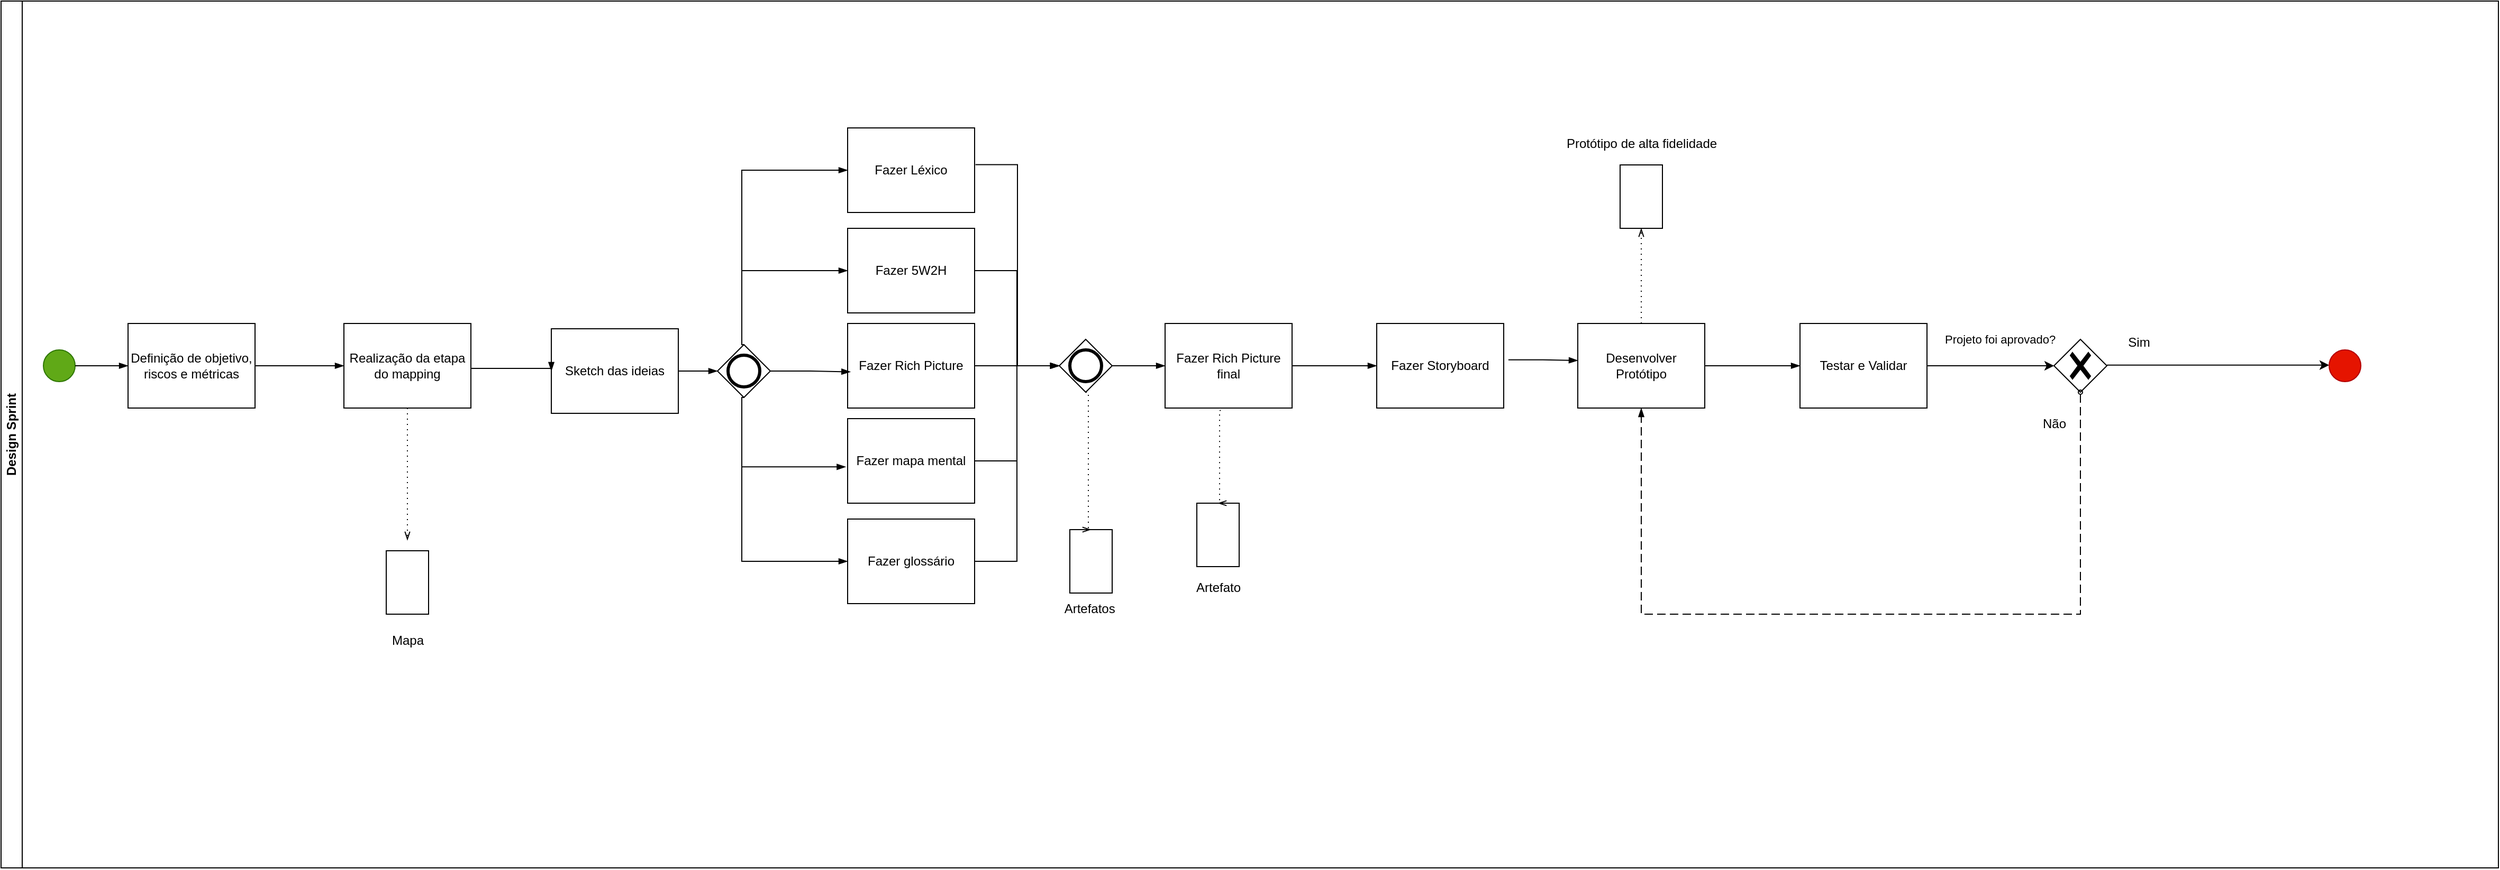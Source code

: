 <mxfile version="26.2.12">
  <diagram name="Página-1" id="-0vIZO9CM7_bcXnAtnFQ">
    <mxGraphModel dx="1606" dy="863" grid="1" gridSize="10" guides="1" tooltips="1" connect="1" arrows="1" fold="1" page="1" pageScale="1" pageWidth="827" pageHeight="1169" math="0" shadow="0">
      <root>
        <mxCell id="0" />
        <mxCell id="1" parent="0" />
        <mxCell id="iNQMAxsxvGLHzxNONDUa-1" value="Design Sprint" style="swimlane;startSize=20;horizontal=0;html=1;whiteSpace=wrap;" vertex="1" parent="1">
          <mxGeometry x="30" y="30" width="2360" height="820.03" as="geometry" />
        </mxCell>
        <mxCell id="iNQMAxsxvGLHzxNONDUa-2" value="Definição de objetivo, riscos e métricas" style="points=[[0.25,0,0],[0.5,0,0],[0.75,0,0],[1,0.25,0],[1,0.5,0],[1,0.75,0],[0.75,1,0],[0.5,1,0],[0.25,1,0],[0,0.75,0],[0,0.5,0],[0,0.25,0]];shape=mxgraph.bpmn.task2;whiteSpace=wrap;rectStyle=rounded;size=10;html=1;container=1;expand=0;collapsible=0;bpmnShapeType=call;taskMarker=user;" vertex="1" parent="iNQMAxsxvGLHzxNONDUa-1">
          <mxGeometry x="120" y="305" width="120" height="80" as="geometry" />
        </mxCell>
        <mxCell id="iNQMAxsxvGLHzxNONDUa-3" value="Realização da etapa do mapping" style="points=[[0.25,0,0],[0.5,0,0],[0.75,0,0],[1,0.25,0],[1,0.5,0],[1,0.75,0],[0.75,1,0],[0.5,1,0],[0.25,1,0],[0,0.75,0],[0,0.5,0],[0,0.25,0]];shape=mxgraph.bpmn.task2;whiteSpace=wrap;rectStyle=rounded;size=10;html=1;container=1;expand=0;collapsible=0;bpmnShapeType=call;taskMarker=user;" vertex="1" parent="iNQMAxsxvGLHzxNONDUa-1">
          <mxGeometry x="324" y="305" width="120" height="80" as="geometry" />
        </mxCell>
        <mxCell id="iNQMAxsxvGLHzxNONDUa-14" value="" style="points=[[0.145,0.145,0],[0.5,0,0],[0.855,0.145,0],[1,0.5,0],[0.855,0.855,0],[0.5,1,0],[0.145,0.855,0],[0,0.5,0]];shape=mxgraph.bpmn.event;html=1;verticalLabelPosition=bottom;labelBackgroundColor=#ffffff;verticalAlign=top;align=center;perimeter=ellipsePerimeter;outlineConnect=0;aspect=fixed;outline=standard;symbol=general;fillColor=#60a917;strokeColor=#2D7600;fontColor=#ffffff;" vertex="1" parent="iNQMAxsxvGLHzxNONDUa-1">
          <mxGeometry x="40" y="330.0" width="30" height="30" as="geometry" />
        </mxCell>
        <mxCell id="iNQMAxsxvGLHzxNONDUa-35" value="Fazer Rich Picture final" style="points=[[0.25,0,0],[0.5,0,0],[0.75,0,0],[1,0.25,0],[1,0.5,0],[1,0.75,0],[0.75,1,0],[0.5,1,0],[0.25,1,0],[0,0.75,0],[0,0.5,0],[0,0.25,0]];shape=mxgraph.bpmn.task2;whiteSpace=wrap;rectStyle=rounded;size=10;html=1;container=1;expand=0;collapsible=0;bpmnShapeType=call;taskMarker=user;" vertex="1" parent="iNQMAxsxvGLHzxNONDUa-1">
          <mxGeometry x="1100" y="305" width="120" height="80" as="geometry" />
        </mxCell>
        <mxCell id="iNQMAxsxvGLHzxNONDUa-7" value="Sketch das ideias" style="points=[[0.25,0,0],[0.5,0,0],[0.75,0,0],[1,0.25,0],[1,0.5,0],[1,0.75,0],[0.75,1,0],[0.5,1,0],[0.25,1,0],[0,0.75,0],[0,0.5,0],[0,0.25,0]];shape=mxgraph.bpmn.task2;whiteSpace=wrap;rectStyle=rounded;size=10;html=1;container=1;expand=0;collapsible=0;bpmnShapeType=call;taskMarker=user;" vertex="1" parent="iNQMAxsxvGLHzxNONDUa-1">
          <mxGeometry x="520" y="310" width="120" height="80" as="geometry" />
        </mxCell>
        <mxCell id="iNQMAxsxvGLHzxNONDUa-8" value="" style="points=[[0.25,0.25,0],[0.5,0,0],[0.75,0.25,0],[1,0.5,0],[0.75,0.75,0],[0.5,1,0],[0.25,0.75,0],[0,0.5,0]];shape=mxgraph.bpmn.gateway2;html=1;verticalLabelPosition=bottom;labelBackgroundColor=#ffffff;verticalAlign=top;align=center;perimeter=rhombusPerimeter;outlineConnect=0;outline=end;symbol=general;" vertex="1" parent="iNQMAxsxvGLHzxNONDUa-1">
          <mxGeometry x="1000" y="320" width="50" height="50" as="geometry" />
        </mxCell>
        <mxCell id="iNQMAxsxvGLHzxNONDUa-9" value="" style="points=[[0.25,0.25,0],[0.5,0,0],[0.75,0.25,0],[1,0.5,0],[0.75,0.75,0],[0.5,1,0],[0.25,0.75,0],[0,0.5,0]];shape=mxgraph.bpmn.gateway2;html=1;verticalLabelPosition=bottom;labelBackgroundColor=#ffffff;verticalAlign=top;align=center;perimeter=rhombusPerimeter;outlineConnect=0;outline=end;symbol=general;" vertex="1" parent="iNQMAxsxvGLHzxNONDUa-1">
          <mxGeometry x="677" y="325" width="50" height="50" as="geometry" />
        </mxCell>
        <mxCell id="iNQMAxsxvGLHzxNONDUa-10" value="Fazer Rich Picture" style="points=[[0.25,0,0],[0.5,0,0],[0.75,0,0],[1,0.25,0],[1,0.5,0],[1,0.75,0],[0.75,1,0],[0.5,1,0],[0.25,1,0],[0,0.75,0],[0,0.5,0],[0,0.25,0]];shape=mxgraph.bpmn.task2;whiteSpace=wrap;rectStyle=rounded;size=10;html=1;container=1;expand=0;collapsible=0;bpmnShapeType=call;taskMarker=user;" vertex="1" parent="iNQMAxsxvGLHzxNONDUa-1">
          <mxGeometry x="800" y="305" width="120" height="80" as="geometry" />
        </mxCell>
        <mxCell id="iNQMAxsxvGLHzxNONDUa-11" value="Fazer mapa mental" style="points=[[0.25,0,0],[0.5,0,0],[0.75,0,0],[1,0.25,0],[1,0.5,0],[1,0.75,0],[0.75,1,0],[0.5,1,0],[0.25,1,0],[0,0.75,0],[0,0.5,0],[0,0.25,0]];shape=mxgraph.bpmn.task2;whiteSpace=wrap;rectStyle=rounded;size=10;html=1;container=1;expand=0;collapsible=0;bpmnShapeType=call;taskMarker=user;" vertex="1" parent="iNQMAxsxvGLHzxNONDUa-1">
          <mxGeometry x="800" y="395" width="120" height="80" as="geometry" />
        </mxCell>
        <mxCell id="iNQMAxsxvGLHzxNONDUa-12" value="Fazer 5W2H" style="points=[[0.25,0,0],[0.5,0,0],[0.75,0,0],[1,0.25,0],[1,0.5,0],[1,0.75,0],[0.75,1,0],[0.5,1,0],[0.25,1,0],[0,0.75,0],[0,0.5,0],[0,0.25,0]];shape=mxgraph.bpmn.task2;whiteSpace=wrap;rectStyle=rounded;size=10;html=1;container=1;expand=0;collapsible=0;bpmnShapeType=call;taskMarker=user;" vertex="1" parent="iNQMAxsxvGLHzxNONDUa-1">
          <mxGeometry x="800" y="215" width="120" height="80" as="geometry" />
        </mxCell>
        <mxCell id="iNQMAxsxvGLHzxNONDUa-16" value="" style="edgeStyle=elbowEdgeStyle;fontSize=12;html=1;endArrow=blockThin;endFill=1;rounded=0;exitX=1;exitY=0.5;exitDx=0;exitDy=0;exitPerimeter=0;entryX=0;entryY=0.5;entryDx=0;entryDy=0;entryPerimeter=0;" edge="1" parent="iNQMAxsxvGLHzxNONDUa-1" source="iNQMAxsxvGLHzxNONDUa-7" target="iNQMAxsxvGLHzxNONDUa-9">
          <mxGeometry width="160" relative="1" as="geometry">
            <mxPoint x="420" y="340" as="sourcePoint" />
            <mxPoint x="580" y="340" as="targetPoint" />
          </mxGeometry>
        </mxCell>
        <mxCell id="iNQMAxsxvGLHzxNONDUa-17" value="" style="edgeStyle=elbowEdgeStyle;fontSize=12;html=1;endArrow=blockThin;endFill=1;rounded=0;exitX=0.5;exitY=0;exitDx=0;exitDy=0;exitPerimeter=0;entryX=0;entryY=0.5;entryDx=0;entryDy=0;entryPerimeter=0;" edge="1" parent="iNQMAxsxvGLHzxNONDUa-1" source="iNQMAxsxvGLHzxNONDUa-9" target="iNQMAxsxvGLHzxNONDUa-12">
          <mxGeometry width="160" relative="1" as="geometry">
            <mxPoint x="420" y="340" as="sourcePoint" />
            <mxPoint x="580" y="340" as="targetPoint" />
            <Array as="points">
              <mxPoint x="700" y="250" />
            </Array>
          </mxGeometry>
        </mxCell>
        <mxCell id="iNQMAxsxvGLHzxNONDUa-18" value="" style="edgeStyle=elbowEdgeStyle;fontSize=12;html=1;endArrow=blockThin;endFill=1;rounded=0;exitX=1;exitY=0.5;exitDx=0;exitDy=0;exitPerimeter=0;entryX=0.022;entryY=0.572;entryDx=0;entryDy=0;entryPerimeter=0;" edge="1" parent="iNQMAxsxvGLHzxNONDUa-1" source="iNQMAxsxvGLHzxNONDUa-9" target="iNQMAxsxvGLHzxNONDUa-10">
          <mxGeometry width="160" relative="1" as="geometry">
            <mxPoint x="710" y="340" as="sourcePoint" />
            <mxPoint x="790" y="350" as="targetPoint" />
          </mxGeometry>
        </mxCell>
        <mxCell id="iNQMAxsxvGLHzxNONDUa-19" value="" style="edgeStyle=elbowEdgeStyle;fontSize=12;html=1;endArrow=blockThin;endFill=1;rounded=0;exitX=0.5;exitY=1;exitDx=0;exitDy=0;exitPerimeter=0;entryX=-0.015;entryY=0.571;entryDx=0;entryDy=0;entryPerimeter=0;" edge="1" parent="iNQMAxsxvGLHzxNONDUa-1" source="iNQMAxsxvGLHzxNONDUa-9" target="iNQMAxsxvGLHzxNONDUa-11">
          <mxGeometry width="160" relative="1" as="geometry">
            <mxPoint x="710" y="340" as="sourcePoint" />
            <mxPoint x="870" y="340" as="targetPoint" />
            <Array as="points">
              <mxPoint x="700" y="450" />
            </Array>
          </mxGeometry>
        </mxCell>
        <mxCell id="iNQMAxsxvGLHzxNONDUa-21" value="" style="shape=mxgraph.bpmn.data2;labelPosition=center;verticalLabelPosition=bottom;align=center;verticalAlign=top;size=15;html=1;bpmnTransferType=none;isCollection=1;" vertex="1" parent="iNQMAxsxvGLHzxNONDUa-1">
          <mxGeometry x="1010" y="500" width="40" height="60" as="geometry" />
        </mxCell>
        <mxCell id="iNQMAxsxvGLHzxNONDUa-23" value="" style="edgeStyle=elbowEdgeStyle;fontSize=12;html=1;endArrow=blockThin;endFill=1;rounded=0;exitX=1;exitY=0.5;exitDx=0;exitDy=0;exitPerimeter=0;entryX=0;entryY=0.5;entryDx=0;entryDy=0;entryPerimeter=0;" edge="1" parent="iNQMAxsxvGLHzxNONDUa-1" source="iNQMAxsxvGLHzxNONDUa-12" target="iNQMAxsxvGLHzxNONDUa-8">
          <mxGeometry width="160" relative="1" as="geometry">
            <mxPoint x="790" y="470" as="sourcePoint" />
            <mxPoint x="970" y="340" as="targetPoint" />
          </mxGeometry>
        </mxCell>
        <mxCell id="iNQMAxsxvGLHzxNONDUa-24" value="" style="edgeStyle=elbowEdgeStyle;fontSize=12;html=1;endArrow=blockThin;endFill=1;rounded=0;exitX=1;exitY=0.5;exitDx=0;exitDy=0;exitPerimeter=0;entryX=0;entryY=0.5;entryDx=0;entryDy=0;entryPerimeter=0;" edge="1" parent="iNQMAxsxvGLHzxNONDUa-1" source="iNQMAxsxvGLHzxNONDUa-11" target="iNQMAxsxvGLHzxNONDUa-8">
          <mxGeometry width="160" relative="1" as="geometry">
            <mxPoint x="790" y="470" as="sourcePoint" />
            <mxPoint x="970" y="360" as="targetPoint" />
          </mxGeometry>
        </mxCell>
        <mxCell id="iNQMAxsxvGLHzxNONDUa-25" value="" style="edgeStyle=elbowEdgeStyle;fontSize=12;html=1;endArrow=blockThin;endFill=1;rounded=0;exitX=1;exitY=0.5;exitDx=0;exitDy=0;exitPerimeter=0;entryX=0;entryY=0.5;entryDx=0;entryDy=0;entryPerimeter=0;" edge="1" parent="iNQMAxsxvGLHzxNONDUa-1" source="iNQMAxsxvGLHzxNONDUa-10" target="iNQMAxsxvGLHzxNONDUa-8">
          <mxGeometry width="160" relative="1" as="geometry">
            <mxPoint x="790" y="470" as="sourcePoint" />
            <mxPoint x="970" y="345" as="targetPoint" />
          </mxGeometry>
        </mxCell>
        <mxCell id="iNQMAxsxvGLHzxNONDUa-26" value="" style="edgeStyle=elbowEdgeStyle;fontSize=12;html=1;endFill=0;startFill=0;endSize=6;startSize=6;dashed=1;dashPattern=1 4;endArrow=openThin;startArrow=none;rounded=0;exitX=0.5;exitY=1;exitDx=0;exitDy=0;exitPerimeter=0;entryX=0.5;entryY=0;entryDx=0;entryDy=0;entryPerimeter=0;" edge="1" parent="iNQMAxsxvGLHzxNONDUa-1" source="iNQMAxsxvGLHzxNONDUa-8" target="iNQMAxsxvGLHzxNONDUa-21">
          <mxGeometry width="160" relative="1" as="geometry">
            <mxPoint x="890" y="410" as="sourcePoint" />
            <mxPoint x="1050" y="410" as="targetPoint" />
          </mxGeometry>
        </mxCell>
        <mxCell id="iNQMAxsxvGLHzxNONDUa-29" value="Fazer glossário" style="points=[[0.25,0,0],[0.5,0,0],[0.75,0,0],[1,0.25,0],[1,0.5,0],[1,0.75,0],[0.75,1,0],[0.5,1,0],[0.25,1,0],[0,0.75,0],[0,0.5,0],[0,0.25,0]];shape=mxgraph.bpmn.task2;whiteSpace=wrap;rectStyle=rounded;size=10;html=1;container=1;expand=0;collapsible=0;bpmnShapeType=call;taskMarker=user;" vertex="1" parent="iNQMAxsxvGLHzxNONDUa-1">
          <mxGeometry x="800" y="490" width="120" height="80" as="geometry" />
        </mxCell>
        <mxCell id="iNQMAxsxvGLHzxNONDUa-30" value="Fazer Léxico" style="points=[[0.25,0,0],[0.5,0,0],[0.75,0,0],[1,0.25,0],[1,0.5,0],[1,0.75,0],[0.75,1,0],[0.5,1,0],[0.25,1,0],[0,0.75,0],[0,0.5,0],[0,0.25,0]];shape=mxgraph.bpmn.task2;whiteSpace=wrap;rectStyle=rounded;size=10;html=1;container=1;expand=0;collapsible=0;bpmnShapeType=call;taskMarker=user;" vertex="1" parent="iNQMAxsxvGLHzxNONDUa-1">
          <mxGeometry x="800" y="120" width="120" height="80" as="geometry" />
        </mxCell>
        <mxCell id="iNQMAxsxvGLHzxNONDUa-33" value="" style="edgeStyle=elbowEdgeStyle;fontSize=12;html=1;endArrow=blockThin;endFill=1;rounded=0;exitX=1;exitY=0.5;exitDx=0;exitDy=0;exitPerimeter=0;entryX=0;entryY=0.5;entryDx=0;entryDy=0;entryPerimeter=0;" edge="1" parent="iNQMAxsxvGLHzxNONDUa-1" source="iNQMAxsxvGLHzxNONDUa-29" target="iNQMAxsxvGLHzxNONDUa-8">
          <mxGeometry width="160" relative="1" as="geometry">
            <mxPoint x="970" y="430" as="sourcePoint" />
            <mxPoint x="1130" y="430" as="targetPoint" />
            <Array as="points">
              <mxPoint x="960" y="480" />
            </Array>
          </mxGeometry>
        </mxCell>
        <mxCell id="iNQMAxsxvGLHzxNONDUa-34" value="" style="edgeStyle=elbowEdgeStyle;fontSize=12;html=1;endArrow=blockThin;endFill=1;rounded=0;exitX=1.007;exitY=0.435;exitDx=0;exitDy=0;exitPerimeter=0;" edge="1" parent="iNQMAxsxvGLHzxNONDUa-1" source="iNQMAxsxvGLHzxNONDUa-30" target="iNQMAxsxvGLHzxNONDUa-8">
          <mxGeometry width="160" relative="1" as="geometry">
            <mxPoint x="960" y="270" as="sourcePoint" />
            <mxPoint x="1120" y="270" as="targetPoint" />
          </mxGeometry>
        </mxCell>
        <mxCell id="iNQMAxsxvGLHzxNONDUa-36" value="" style="edgeStyle=elbowEdgeStyle;fontSize=12;html=1;endArrow=blockThin;endFill=1;rounded=0;exitX=1;exitY=0.5;exitDx=0;exitDy=0;exitPerimeter=0;entryX=0;entryY=0.5;entryDx=0;entryDy=0;entryPerimeter=0;" edge="1" parent="iNQMAxsxvGLHzxNONDUa-1" source="iNQMAxsxvGLHzxNONDUa-8">
          <mxGeometry width="160" relative="1" as="geometry">
            <mxPoint x="1090" y="380" as="sourcePoint" />
            <mxPoint x="1100" y="345" as="targetPoint" />
          </mxGeometry>
        </mxCell>
        <mxCell id="iNQMAxsxvGLHzxNONDUa-27" value="Artefatos&amp;nbsp;" style="text;html=1;align=center;verticalAlign=middle;resizable=0;points=[];autosize=1;strokeColor=none;fillColor=none;" vertex="1" parent="iNQMAxsxvGLHzxNONDUa-1">
          <mxGeometry x="995" y="560" width="70" height="30" as="geometry" />
        </mxCell>
        <mxCell id="iNQMAxsxvGLHzxNONDUa-31" value="" style="edgeStyle=elbowEdgeStyle;fontSize=12;html=1;endArrow=blockThin;endFill=1;rounded=0;entryX=0;entryY=0.5;entryDx=0;entryDy=0;entryPerimeter=0;" edge="1" parent="iNQMAxsxvGLHzxNONDUa-1" target="iNQMAxsxvGLHzxNONDUa-29">
          <mxGeometry width="160" relative="1" as="geometry">
            <mxPoint x="700" y="380" as="sourcePoint" />
            <mxPoint x="1020" y="500" as="targetPoint" />
            <Array as="points">
              <mxPoint x="700" y="520" />
            </Array>
          </mxGeometry>
        </mxCell>
        <mxCell id="iNQMAxsxvGLHzxNONDUa-32" value="" style="edgeStyle=elbowEdgeStyle;fontSize=12;html=1;endArrow=blockThin;endFill=1;rounded=0;entryX=0;entryY=0.5;entryDx=0;entryDy=0;entryPerimeter=0;exitX=0.5;exitY=0;exitDx=0;exitDy=0;exitPerimeter=0;" edge="1" parent="iNQMAxsxvGLHzxNONDUa-1" source="iNQMAxsxvGLHzxNONDUa-9" target="iNQMAxsxvGLHzxNONDUa-30">
          <mxGeometry width="160" relative="1" as="geometry">
            <mxPoint x="770" y="320" as="sourcePoint" />
            <mxPoint x="1020" y="290" as="targetPoint" />
            <Array as="points">
              <mxPoint x="700" y="200" />
            </Array>
          </mxGeometry>
        </mxCell>
        <mxCell id="iNQMAxsxvGLHzxNONDUa-39" value="Fazer Storyboard" style="points=[[0.25,0,0],[0.5,0,0],[0.75,0,0],[1,0.25,0],[1,0.5,0],[1,0.75,0],[0.75,1,0],[0.5,1,0],[0.25,1,0],[0,0.75,0],[0,0.5,0],[0,0.25,0]];shape=mxgraph.bpmn.task2;whiteSpace=wrap;rectStyle=rounded;size=10;html=1;container=1;expand=0;collapsible=0;bpmnShapeType=call;taskMarker=user;" vertex="1" parent="iNQMAxsxvGLHzxNONDUa-1">
          <mxGeometry x="1300" y="305" width="120" height="80" as="geometry" />
        </mxCell>
        <mxCell id="iNQMAxsxvGLHzxNONDUa-40" value="Desenvolver Protótipo" style="points=[[0.25,0,0],[0.5,0,0],[0.75,0,0],[1,0.25,0],[1,0.5,0],[1,0.75,0],[0.75,1,0],[0.5,1,0],[0.25,1,0],[0,0.75,0],[0,0.5,0],[0,0.25,0]];shape=mxgraph.bpmn.task2;whiteSpace=wrap;rectStyle=rounded;size=10;html=1;container=1;expand=0;collapsible=0;bpmnShapeType=call;taskMarker=user;" vertex="1" parent="iNQMAxsxvGLHzxNONDUa-1">
          <mxGeometry x="1490" y="305" width="120" height="80" as="geometry" />
        </mxCell>
        <mxCell id="iNQMAxsxvGLHzxNONDUa-42" value="" style="edgeStyle=elbowEdgeStyle;fontSize=12;html=1;endArrow=blockThin;endFill=1;rounded=0;exitX=1;exitY=0.5;exitDx=0;exitDy=0;exitPerimeter=0;entryX=0;entryY=0.5;entryDx=0;entryDy=0;entryPerimeter=0;" edge="1" parent="iNQMAxsxvGLHzxNONDUa-1" source="iNQMAxsxvGLHzxNONDUa-35" target="iNQMAxsxvGLHzxNONDUa-39">
          <mxGeometry width="160" relative="1" as="geometry">
            <mxPoint x="1150" y="360" as="sourcePoint" />
            <mxPoint x="1260" y="345" as="targetPoint" />
          </mxGeometry>
        </mxCell>
        <mxCell id="iNQMAxsxvGLHzxNONDUa-46" value="" style="edgeStyle=elbowEdgeStyle;fontSize=12;html=1;endArrow=blockThin;endFill=1;rounded=0;exitX=1.037;exitY=0.429;exitDx=0;exitDy=0;exitPerimeter=0;" edge="1" parent="iNQMAxsxvGLHzxNONDUa-1" source="iNQMAxsxvGLHzxNONDUa-39">
          <mxGeometry width="160" relative="1" as="geometry">
            <mxPoint x="1390" y="370" as="sourcePoint" />
            <mxPoint x="1490" y="340" as="targetPoint" />
          </mxGeometry>
        </mxCell>
        <mxCell id="iNQMAxsxvGLHzxNONDUa-47" value="Testar e Validar" style="points=[[0.25,0,0],[0.5,0,0],[0.75,0,0],[1,0.25,0],[1,0.5,0],[1,0.75,0],[0.75,1,0],[0.5,1,0],[0.25,1,0],[0,0.75,0],[0,0.5,0],[0,0.25,0]];shape=mxgraph.bpmn.task2;whiteSpace=wrap;rectStyle=rounded;size=10;html=1;container=1;expand=0;collapsible=0;taskMarker=abstract;" vertex="1" parent="iNQMAxsxvGLHzxNONDUa-1">
          <mxGeometry x="1700" y="305" width="120" height="80" as="geometry" />
        </mxCell>
        <mxCell id="iNQMAxsxvGLHzxNONDUa-51" style="edgeStyle=orthogonalEdgeStyle;rounded=0;orthogonalLoop=1;jettySize=auto;html=1;entryX=0;entryY=0.5;entryDx=0;entryDy=0;entryPerimeter=0;exitX=1;exitY=0.5;exitDx=0;exitDy=0;exitPerimeter=0;" edge="1" parent="iNQMAxsxvGLHzxNONDUa-1" target="iNQMAxsxvGLHzxNONDUa-56" source="iNQMAxsxvGLHzxNONDUa-47">
          <mxGeometry relative="1" as="geometry">
            <mxPoint x="1030" y="640" as="sourcePoint" />
            <mxPoint x="1550" y="575" as="targetPoint" />
          </mxGeometry>
        </mxCell>
        <mxCell id="iNQMAxsxvGLHzxNONDUa-56" value="" style="points=[[0.25,0.25,0],[0.5,0,0],[0.75,0.25,0],[1,0.5,0],[0.75,0.75,0],[0.5,1,0],[0.25,0.75,0],[0,0.5,0]];shape=mxgraph.bpmn.gateway2;html=1;verticalLabelPosition=bottom;labelBackgroundColor=#ffffff;verticalAlign=top;align=center;perimeter=rhombusPerimeter;outlineConnect=0;outline=none;symbol=none;gwType=exclusive;" vertex="1" parent="iNQMAxsxvGLHzxNONDUa-1">
          <mxGeometry x="1940" y="320" width="50" height="50" as="geometry" />
        </mxCell>
        <mxCell id="iNQMAxsxvGLHzxNONDUa-57" value="Projeto foi aprovado?" style="text;html=1;align=left;verticalAlign=middle;resizable=0;points=[];autosize=1;strokeColor=none;fillColor=none;fontSize=11;" vertex="1" parent="iNQMAxsxvGLHzxNONDUa-1">
          <mxGeometry x="1835" y="305" width="130" height="30" as="geometry" />
        </mxCell>
        <mxCell id="iNQMAxsxvGLHzxNONDUa-59" style="edgeStyle=orthogonalEdgeStyle;rounded=0;orthogonalLoop=1;jettySize=auto;html=1;entryX=0;entryY=0.5;entryDx=0;entryDy=0;entryPerimeter=0;exitX=1;exitY=0.5;exitDx=0;exitDy=0;exitPerimeter=0;" edge="1" parent="iNQMAxsxvGLHzxNONDUa-1">
          <mxGeometry relative="1" as="geometry">
            <mxPoint x="1990" y="344.38" as="sourcePoint" />
            <mxPoint x="2200" y="344.38" as="targetPoint" />
          </mxGeometry>
        </mxCell>
        <mxCell id="iNQMAxsxvGLHzxNONDUa-63" value="" style="dashed=1;dashPattern=8 4;endArrow=blockThin;endFill=1;startArrow=oval;startFill=0;endSize=6;startSize=4;html=1;rounded=0;exitX=0.5;exitY=1;exitDx=0;exitDy=0;exitPerimeter=0;entryX=0.5;entryY=1;entryDx=0;entryDy=0;entryPerimeter=0;" edge="1" parent="iNQMAxsxvGLHzxNONDUa-1" source="iNQMAxsxvGLHzxNONDUa-56" target="iNQMAxsxvGLHzxNONDUa-40">
          <mxGeometry width="160" relative="1" as="geometry">
            <mxPoint x="2020" y="440" as="sourcePoint" />
            <mxPoint x="1450" y="520" as="targetPoint" />
            <Array as="points">
              <mxPoint x="1965" y="580" />
              <mxPoint x="1550" y="580" />
            </Array>
          </mxGeometry>
        </mxCell>
        <mxCell id="iNQMAxsxvGLHzxNONDUa-64" value="Não" style="text;html=1;align=center;verticalAlign=middle;resizable=0;points=[];autosize=1;strokeColor=none;fillColor=none;" vertex="1" parent="iNQMAxsxvGLHzxNONDUa-1">
          <mxGeometry x="1915" y="385" width="50" height="30" as="geometry" />
        </mxCell>
        <mxCell id="iNQMAxsxvGLHzxNONDUa-65" value="" style="edgeStyle=elbowEdgeStyle;fontSize=12;html=1;endArrow=blockThin;endFill=1;rounded=0;exitX=1;exitY=0.5;exitDx=0;exitDy=0;exitPerimeter=0;entryX=0;entryY=0.5;entryDx=0;entryDy=0;entryPerimeter=0;" edge="1" parent="iNQMAxsxvGLHzxNONDUa-1" source="iNQMAxsxvGLHzxNONDUa-2" target="iNQMAxsxvGLHzxNONDUa-3">
          <mxGeometry width="160" relative="1" as="geometry">
            <mxPoint x="300" y="320" as="sourcePoint" />
            <mxPoint x="460" y="320" as="targetPoint" />
          </mxGeometry>
        </mxCell>
        <mxCell id="iNQMAxsxvGLHzxNONDUa-66" value="" style="edgeStyle=elbowEdgeStyle;fontSize=12;html=1;endArrow=blockThin;endFill=1;rounded=0;exitX=1;exitY=0.5;exitDx=0;exitDy=0;exitPerimeter=0;entryX=0;entryY=0.5;entryDx=0;entryDy=0;entryPerimeter=0;elbow=vertical;" edge="1" parent="iNQMAxsxvGLHzxNONDUa-1" source="iNQMAxsxvGLHzxNONDUa-3" target="iNQMAxsxvGLHzxNONDUa-7">
          <mxGeometry width="160" relative="1" as="geometry">
            <mxPoint x="300" y="320" as="sourcePoint" />
            <mxPoint x="460" y="320" as="targetPoint" />
          </mxGeometry>
        </mxCell>
        <mxCell id="iNQMAxsxvGLHzxNONDUa-69" value="" style="shape=mxgraph.bpmn.data2;labelPosition=center;verticalLabelPosition=bottom;align=center;verticalAlign=top;size=15;html=1;" vertex="1" parent="iNQMAxsxvGLHzxNONDUa-1">
          <mxGeometry x="364" y="520" width="40" height="60" as="geometry" />
        </mxCell>
        <mxCell id="iNQMAxsxvGLHzxNONDUa-70" value="Mapa" style="text;html=1;align=center;verticalAlign=middle;resizable=0;points=[];autosize=1;strokeColor=none;fillColor=none;" vertex="1" parent="iNQMAxsxvGLHzxNONDUa-1">
          <mxGeometry x="359" y="590" width="50" height="30" as="geometry" />
        </mxCell>
        <mxCell id="iNQMAxsxvGLHzxNONDUa-71" value="" style="shape=mxgraph.bpmn.data2;labelPosition=center;verticalLabelPosition=bottom;align=center;verticalAlign=top;size=15;html=1;" vertex="1" parent="iNQMAxsxvGLHzxNONDUa-1">
          <mxGeometry x="1130" y="475" width="40" height="60" as="geometry" />
        </mxCell>
        <mxCell id="iNQMAxsxvGLHzxNONDUa-72" value="" style="edgeStyle=elbowEdgeStyle;fontSize=12;html=1;endFill=0;startFill=0;endSize=6;startSize=6;dashed=1;dashPattern=1 4;endArrow=openThin;startArrow=none;rounded=0;exitX=0.438;exitY=1.028;exitDx=0;exitDy=0;exitPerimeter=0;entryX=0.5;entryY=0;entryDx=0;entryDy=0;entryPerimeter=0;" edge="1" parent="iNQMAxsxvGLHzxNONDUa-1" source="iNQMAxsxvGLHzxNONDUa-35" target="iNQMAxsxvGLHzxNONDUa-71">
          <mxGeometry width="160" relative="1" as="geometry">
            <mxPoint x="1070" y="440" as="sourcePoint" />
            <mxPoint x="1230" y="440" as="targetPoint" />
          </mxGeometry>
        </mxCell>
        <mxCell id="iNQMAxsxvGLHzxNONDUa-73" value="Artefato" style="text;html=1;align=center;verticalAlign=middle;resizable=0;points=[];autosize=1;strokeColor=none;fillColor=none;" vertex="1" parent="iNQMAxsxvGLHzxNONDUa-1">
          <mxGeometry x="1115" y="540" width="70" height="30" as="geometry" />
        </mxCell>
        <mxCell id="iNQMAxsxvGLHzxNONDUa-74" value="" style="edgeStyle=elbowEdgeStyle;fontSize=12;html=1;endArrow=blockThin;endFill=1;rounded=0;exitX=1;exitY=0.5;exitDx=0;exitDy=0;exitPerimeter=0;entryX=0;entryY=0.5;entryDx=0;entryDy=0;entryPerimeter=0;" edge="1" parent="iNQMAxsxvGLHzxNONDUa-1" source="iNQMAxsxvGLHzxNONDUa-40" target="iNQMAxsxvGLHzxNONDUa-47">
          <mxGeometry width="160" relative="1" as="geometry">
            <mxPoint x="1560" y="350" as="sourcePoint" />
            <mxPoint x="1720" y="350" as="targetPoint" />
          </mxGeometry>
        </mxCell>
        <mxCell id="iNQMAxsxvGLHzxNONDUa-75" value="" style="points=[[0.145,0.145,0],[0.5,0,0],[0.855,0.145,0],[1,0.5,0],[0.855,0.855,0],[0.5,1,0],[0.145,0.855,0],[0,0.5,0]];shape=mxgraph.bpmn.event;html=1;verticalLabelPosition=bottom;labelBackgroundColor=#ffffff;verticalAlign=top;align=center;perimeter=ellipsePerimeter;outlineConnect=0;aspect=fixed;outline=standard;symbol=general;fillColor=#e51400;strokeColor=#B20000;fontColor=#ffffff;" vertex="1" parent="iNQMAxsxvGLHzxNONDUa-1">
          <mxGeometry x="2200" y="330" width="30" height="30" as="geometry" />
        </mxCell>
        <mxCell id="iNQMAxsxvGLHzxNONDUa-77" value="" style="shape=mxgraph.bpmn.data2;labelPosition=center;verticalLabelPosition=bottom;align=center;verticalAlign=top;size=15;html=1;" vertex="1" parent="iNQMAxsxvGLHzxNONDUa-1">
          <mxGeometry x="1530" y="155" width="40" height="60" as="geometry" />
        </mxCell>
        <mxCell id="iNQMAxsxvGLHzxNONDUa-76" value="" style="edgeStyle=elbowEdgeStyle;fontSize=12;html=1;endFill=0;startFill=0;endSize=6;startSize=6;dashed=1;dashPattern=1 4;endArrow=openThin;startArrow=none;rounded=0;exitX=0.5;exitY=0;exitDx=0;exitDy=0;exitPerimeter=0;" edge="1" parent="iNQMAxsxvGLHzxNONDUa-1" source="iNQMAxsxvGLHzxNONDUa-40" target="iNQMAxsxvGLHzxNONDUa-77">
          <mxGeometry width="160" relative="1" as="geometry">
            <mxPoint x="1540" y="360" as="sourcePoint" />
            <mxPoint x="1560" y="190" as="targetPoint" />
          </mxGeometry>
        </mxCell>
        <mxCell id="iNQMAxsxvGLHzxNONDUa-78" value="Protótipo de alta fidelidade" style="text;html=1;align=center;verticalAlign=middle;resizable=0;points=[];autosize=1;strokeColor=none;fillColor=none;" vertex="1" parent="iNQMAxsxvGLHzxNONDUa-1">
          <mxGeometry x="1465" y="120" width="170" height="30" as="geometry" />
        </mxCell>
        <mxCell id="iNQMAxsxvGLHzxNONDUa-62" value="Sim" style="text;html=1;align=center;verticalAlign=middle;resizable=0;points=[];autosize=1;strokeColor=none;fillColor=none;" vertex="1" parent="1">
          <mxGeometry x="2030" y="338" width="40" height="30" as="geometry" />
        </mxCell>
        <mxCell id="iNQMAxsxvGLHzxNONDUa-67" value="" style="edgeStyle=elbowEdgeStyle;fontSize=12;html=1;endArrow=blockThin;endFill=1;rounded=0;exitX=1;exitY=0.5;exitDx=0;exitDy=0;exitPerimeter=0;" edge="1" parent="1" source="iNQMAxsxvGLHzxNONDUa-14">
          <mxGeometry width="160" relative="1" as="geometry">
            <mxPoint x="330" y="350" as="sourcePoint" />
            <mxPoint x="150" y="375" as="targetPoint" />
          </mxGeometry>
        </mxCell>
        <mxCell id="iNQMAxsxvGLHzxNONDUa-68" value="" style="edgeStyle=elbowEdgeStyle;fontSize=12;html=1;endFill=0;startFill=0;endSize=6;startSize=6;dashed=1;dashPattern=1 4;endArrow=openThin;startArrow=none;rounded=0;exitX=0.5;exitY=1;exitDx=0;exitDy=0;exitPerimeter=0;" edge="1" parent="1" source="iNQMAxsxvGLHzxNONDUa-3">
          <mxGeometry width="160" relative="1" as="geometry">
            <mxPoint x="340" y="470" as="sourcePoint" />
            <mxPoint x="414" y="540" as="targetPoint" />
          </mxGeometry>
        </mxCell>
      </root>
    </mxGraphModel>
  </diagram>
</mxfile>
